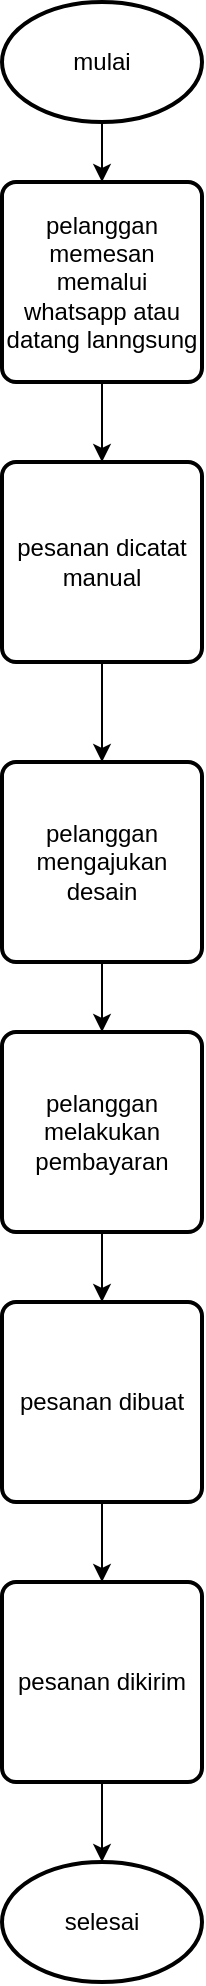 <mxfile version="21.0.6" type="github">
  <diagram id="C5RBs43oDa-KdzZeNtuy" name="Page-1">
    <mxGraphModel dx="880" dy="444" grid="1" gridSize="10" guides="1" tooltips="1" connect="1" arrows="1" fold="1" page="1" pageScale="1" pageWidth="827" pageHeight="1169" math="0" shadow="0">
      <root>
        <mxCell id="WIyWlLk6GJQsqaUBKTNV-0" />
        <mxCell id="WIyWlLk6GJQsqaUBKTNV-1" parent="WIyWlLk6GJQsqaUBKTNV-0" />
        <mxCell id="RviMH3Hru-u1aAHknL5z-2" style="edgeStyle=orthogonalEdgeStyle;rounded=0;orthogonalLoop=1;jettySize=auto;html=1;exitX=0.5;exitY=1;exitDx=0;exitDy=0;exitPerimeter=0;" edge="1" parent="WIyWlLk6GJQsqaUBKTNV-1" source="RviMH3Hru-u1aAHknL5z-0" target="RviMH3Hru-u1aAHknL5z-1">
          <mxGeometry relative="1" as="geometry" />
        </mxCell>
        <mxCell id="RviMH3Hru-u1aAHknL5z-0" value="mulai" style="strokeWidth=2;html=1;shape=mxgraph.flowchart.start_1;whiteSpace=wrap;" vertex="1" parent="WIyWlLk6GJQsqaUBKTNV-1">
          <mxGeometry x="390" y="20" width="100" height="60" as="geometry" />
        </mxCell>
        <mxCell id="RviMH3Hru-u1aAHknL5z-4" style="edgeStyle=orthogonalEdgeStyle;rounded=0;orthogonalLoop=1;jettySize=auto;html=1;exitX=0.5;exitY=1;exitDx=0;exitDy=0;entryX=0.5;entryY=0;entryDx=0;entryDy=0;" edge="1" parent="WIyWlLk6GJQsqaUBKTNV-1" source="RviMH3Hru-u1aAHknL5z-1" target="RviMH3Hru-u1aAHknL5z-3">
          <mxGeometry relative="1" as="geometry" />
        </mxCell>
        <mxCell id="RviMH3Hru-u1aAHknL5z-1" value="pelanggan memesan memalui whatsapp atau datang lanngsung" style="rounded=1;whiteSpace=wrap;html=1;absoluteArcSize=1;arcSize=14;strokeWidth=2;" vertex="1" parent="WIyWlLk6GJQsqaUBKTNV-1">
          <mxGeometry x="390" y="110" width="100" height="100" as="geometry" />
        </mxCell>
        <mxCell id="RviMH3Hru-u1aAHknL5z-6" style="edgeStyle=orthogonalEdgeStyle;rounded=0;orthogonalLoop=1;jettySize=auto;html=1;exitX=0.5;exitY=1;exitDx=0;exitDy=0;entryX=0.5;entryY=0;entryDx=0;entryDy=0;" edge="1" parent="WIyWlLk6GJQsqaUBKTNV-1" source="RviMH3Hru-u1aAHknL5z-3" target="RviMH3Hru-u1aAHknL5z-5">
          <mxGeometry relative="1" as="geometry" />
        </mxCell>
        <mxCell id="RviMH3Hru-u1aAHknL5z-3" value="pesanan dicatat manual" style="rounded=1;whiteSpace=wrap;html=1;absoluteArcSize=1;arcSize=14;strokeWidth=2;" vertex="1" parent="WIyWlLk6GJQsqaUBKTNV-1">
          <mxGeometry x="390" y="250" width="100" height="100" as="geometry" />
        </mxCell>
        <mxCell id="RviMH3Hru-u1aAHknL5z-8" style="edgeStyle=orthogonalEdgeStyle;rounded=0;orthogonalLoop=1;jettySize=auto;html=1;exitX=0.5;exitY=1;exitDx=0;exitDy=0;entryX=0.5;entryY=0;entryDx=0;entryDy=0;" edge="1" parent="WIyWlLk6GJQsqaUBKTNV-1" source="RviMH3Hru-u1aAHknL5z-5" target="RviMH3Hru-u1aAHknL5z-7">
          <mxGeometry relative="1" as="geometry" />
        </mxCell>
        <mxCell id="RviMH3Hru-u1aAHknL5z-5" value="pelanggan mengajukan desain" style="rounded=1;whiteSpace=wrap;html=1;absoluteArcSize=1;arcSize=14;strokeWidth=2;" vertex="1" parent="WIyWlLk6GJQsqaUBKTNV-1">
          <mxGeometry x="390" y="400" width="100" height="100" as="geometry" />
        </mxCell>
        <mxCell id="RviMH3Hru-u1aAHknL5z-11" style="edgeStyle=orthogonalEdgeStyle;rounded=0;orthogonalLoop=1;jettySize=auto;html=1;exitX=0.5;exitY=1;exitDx=0;exitDy=0;entryX=0.5;entryY=0;entryDx=0;entryDy=0;" edge="1" parent="WIyWlLk6GJQsqaUBKTNV-1" source="RviMH3Hru-u1aAHknL5z-7" target="RviMH3Hru-u1aAHknL5z-9">
          <mxGeometry relative="1" as="geometry" />
        </mxCell>
        <mxCell id="RviMH3Hru-u1aAHknL5z-7" value="pelanggan melakukan pembayaran" style="rounded=1;whiteSpace=wrap;html=1;absoluteArcSize=1;arcSize=14;strokeWidth=2;" vertex="1" parent="WIyWlLk6GJQsqaUBKTNV-1">
          <mxGeometry x="390" y="535" width="100" height="100" as="geometry" />
        </mxCell>
        <mxCell id="RviMH3Hru-u1aAHknL5z-12" style="edgeStyle=orthogonalEdgeStyle;rounded=0;orthogonalLoop=1;jettySize=auto;html=1;exitX=0.5;exitY=1;exitDx=0;exitDy=0;entryX=0.5;entryY=0;entryDx=0;entryDy=0;" edge="1" parent="WIyWlLk6GJQsqaUBKTNV-1" source="RviMH3Hru-u1aAHknL5z-9" target="RviMH3Hru-u1aAHknL5z-10">
          <mxGeometry relative="1" as="geometry" />
        </mxCell>
        <mxCell id="RviMH3Hru-u1aAHknL5z-9" value="pesanan dibuat" style="rounded=1;whiteSpace=wrap;html=1;absoluteArcSize=1;arcSize=14;strokeWidth=2;" vertex="1" parent="WIyWlLk6GJQsqaUBKTNV-1">
          <mxGeometry x="390" y="670" width="100" height="100" as="geometry" />
        </mxCell>
        <mxCell id="RviMH3Hru-u1aAHknL5z-14" style="edgeStyle=orthogonalEdgeStyle;rounded=0;orthogonalLoop=1;jettySize=auto;html=1;exitX=0.5;exitY=1;exitDx=0;exitDy=0;entryX=0.5;entryY=0;entryDx=0;entryDy=0;entryPerimeter=0;" edge="1" parent="WIyWlLk6GJQsqaUBKTNV-1" source="RviMH3Hru-u1aAHknL5z-10" target="RviMH3Hru-u1aAHknL5z-13">
          <mxGeometry relative="1" as="geometry" />
        </mxCell>
        <mxCell id="RviMH3Hru-u1aAHknL5z-10" value="pesanan dikirim" style="rounded=1;whiteSpace=wrap;html=1;absoluteArcSize=1;arcSize=14;strokeWidth=2;" vertex="1" parent="WIyWlLk6GJQsqaUBKTNV-1">
          <mxGeometry x="390" y="810" width="100" height="100" as="geometry" />
        </mxCell>
        <mxCell id="RviMH3Hru-u1aAHknL5z-13" value="selesai" style="strokeWidth=2;html=1;shape=mxgraph.flowchart.start_1;whiteSpace=wrap;" vertex="1" parent="WIyWlLk6GJQsqaUBKTNV-1">
          <mxGeometry x="390" y="950" width="100" height="60" as="geometry" />
        </mxCell>
      </root>
    </mxGraphModel>
  </diagram>
</mxfile>

